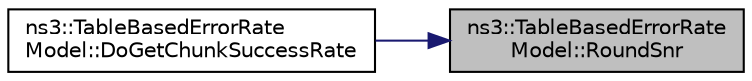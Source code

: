 digraph "ns3::TableBasedErrorRateModel::RoundSnr"
{
 // LATEX_PDF_SIZE
  edge [fontname="Helvetica",fontsize="10",labelfontname="Helvetica",labelfontsize="10"];
  node [fontname="Helvetica",fontsize="10",shape=record];
  rankdir="RL";
  Node1 [label="ns3::TableBasedErrorRate\lModel::RoundSnr",height=0.2,width=0.4,color="black", fillcolor="grey75", style="filled", fontcolor="black",tooltip="Round SNR (in dB) to the specified precision."];
  Node1 -> Node2 [dir="back",color="midnightblue",fontsize="10",style="solid",fontname="Helvetica"];
  Node2 [label="ns3::TableBasedErrorRate\lModel::DoGetChunkSuccessRate",height=0.2,width=0.4,color="black", fillcolor="white", style="filled",URL="$classns3_1_1_table_based_error_rate_model.html#a6da5db26a7aac978b54863478bd2c622",tooltip="A pure virtual method that must be implemented in the subclass."];
}
